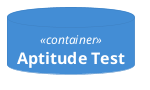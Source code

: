 @startuml Aptitude Test
!include <C4/C4_Container>
    ContainerDb(aptitudeTestDBAlias, "Aptitude Test", "", "")
@enduml